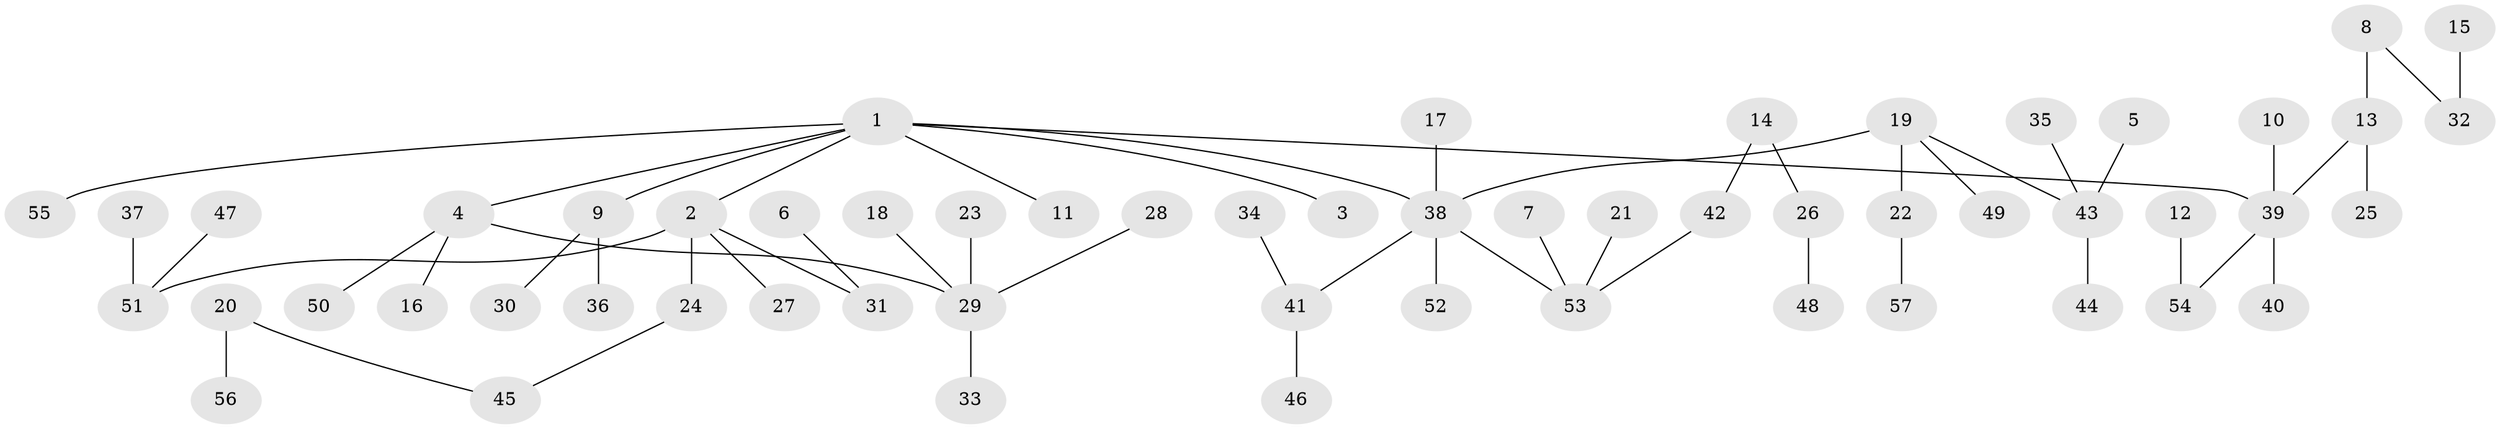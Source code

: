// original degree distribution, {5: 0.05263157894736842, 2: 0.14912280701754385, 4: 0.07894736842105263, 3: 0.14912280701754385, 1: 0.5526315789473685, 6: 0.017543859649122806}
// Generated by graph-tools (version 1.1) at 2025/26/03/09/25 03:26:28]
// undirected, 57 vertices, 56 edges
graph export_dot {
graph [start="1"]
  node [color=gray90,style=filled];
  1;
  2;
  3;
  4;
  5;
  6;
  7;
  8;
  9;
  10;
  11;
  12;
  13;
  14;
  15;
  16;
  17;
  18;
  19;
  20;
  21;
  22;
  23;
  24;
  25;
  26;
  27;
  28;
  29;
  30;
  31;
  32;
  33;
  34;
  35;
  36;
  37;
  38;
  39;
  40;
  41;
  42;
  43;
  44;
  45;
  46;
  47;
  48;
  49;
  50;
  51;
  52;
  53;
  54;
  55;
  56;
  57;
  1 -- 2 [weight=1.0];
  1 -- 3 [weight=1.0];
  1 -- 4 [weight=1.0];
  1 -- 9 [weight=1.0];
  1 -- 11 [weight=1.0];
  1 -- 38 [weight=1.0];
  1 -- 39 [weight=1.0];
  1 -- 55 [weight=1.0];
  2 -- 24 [weight=1.0];
  2 -- 27 [weight=1.0];
  2 -- 31 [weight=1.0];
  2 -- 51 [weight=1.0];
  4 -- 16 [weight=1.0];
  4 -- 29 [weight=1.0];
  4 -- 50 [weight=1.0];
  5 -- 43 [weight=1.0];
  6 -- 31 [weight=1.0];
  7 -- 53 [weight=1.0];
  8 -- 13 [weight=1.0];
  8 -- 32 [weight=1.0];
  9 -- 30 [weight=1.0];
  9 -- 36 [weight=1.0];
  10 -- 39 [weight=1.0];
  12 -- 54 [weight=1.0];
  13 -- 25 [weight=1.0];
  13 -- 39 [weight=1.0];
  14 -- 26 [weight=1.0];
  14 -- 42 [weight=1.0];
  15 -- 32 [weight=1.0];
  17 -- 38 [weight=1.0];
  18 -- 29 [weight=1.0];
  19 -- 22 [weight=1.0];
  19 -- 38 [weight=1.0];
  19 -- 43 [weight=1.0];
  19 -- 49 [weight=1.0];
  20 -- 45 [weight=1.0];
  20 -- 56 [weight=1.0];
  21 -- 53 [weight=1.0];
  22 -- 57 [weight=1.0];
  23 -- 29 [weight=1.0];
  24 -- 45 [weight=1.0];
  26 -- 48 [weight=1.0];
  28 -- 29 [weight=1.0];
  29 -- 33 [weight=1.0];
  34 -- 41 [weight=1.0];
  35 -- 43 [weight=1.0];
  37 -- 51 [weight=1.0];
  38 -- 41 [weight=1.0];
  38 -- 52 [weight=1.0];
  38 -- 53 [weight=1.0];
  39 -- 40 [weight=1.0];
  39 -- 54 [weight=1.0];
  41 -- 46 [weight=1.0];
  42 -- 53 [weight=1.0];
  43 -- 44 [weight=1.0];
  47 -- 51 [weight=1.0];
}

